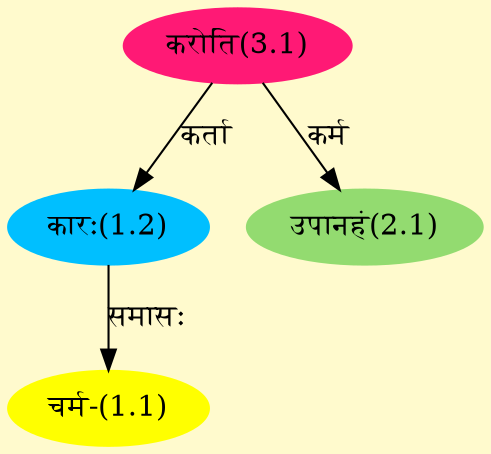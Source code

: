 digraph G{
rankdir=BT;
 compound=true;
 bgcolor="lemonchiffon1";
Node1_1 [style=filled, color="#FFFF00" label = "चर्म-(1.1)"]
Node1_2 [style=filled, color="#00BFFF" label = "कारः(1.2)"]
Node3_1 [style=filled, color="#FF1975" label = "करोति(3.1)"]
Node2_1 [style=filled, color="#93DB70" label = "उपानहं(2.1)"]
/* Start of Relations section */

Node1_1 -> Node1_2 [  label="समासः"  dir="back" ]
Node1_2 -> Node3_1 [  label="कर्ता"  dir="back" ]
Node2_1 -> Node3_1 [  label="कर्म"  dir="back" ]
}

